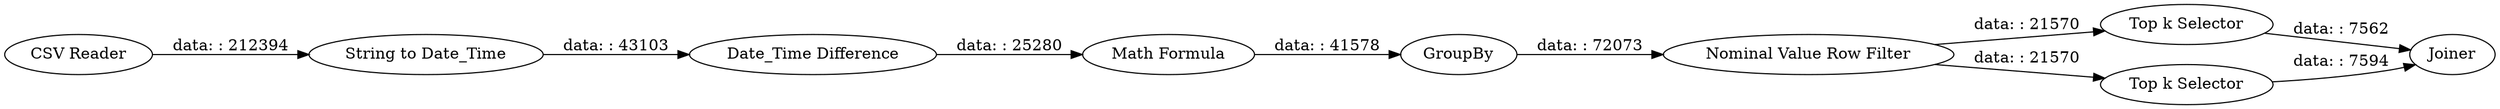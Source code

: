 digraph {
	"-1102477224968583749_9" [label=Joiner]
	"-1102477224968583749_6" [label="Nominal Value Row Filter"]
	"-1102477224968583749_1" [label="CSV Reader"]
	"-1102477224968583749_5" [label=GroupBy]
	"-1102477224968583749_4" [label="Math Formula"]
	"-1102477224968583749_8" [label="Top k Selector"]
	"-1102477224968583749_2" [label="String to Date_Time"]
	"-1102477224968583749_7" [label="Top k Selector"]
	"-1102477224968583749_3" [label="Date_Time Difference"]
	"-1102477224968583749_2" -> "-1102477224968583749_3" [label="data: : 43103"]
	"-1102477224968583749_3" -> "-1102477224968583749_4" [label="data: : 25280"]
	"-1102477224968583749_7" -> "-1102477224968583749_9" [label="data: : 7594"]
	"-1102477224968583749_6" -> "-1102477224968583749_8" [label="data: : 21570"]
	"-1102477224968583749_4" -> "-1102477224968583749_5" [label="data: : 41578"]
	"-1102477224968583749_8" -> "-1102477224968583749_9" [label="data: : 7562"]
	"-1102477224968583749_1" -> "-1102477224968583749_2" [label="data: : 212394"]
	"-1102477224968583749_5" -> "-1102477224968583749_6" [label="data: : 72073"]
	"-1102477224968583749_6" -> "-1102477224968583749_7" [label="data: : 21570"]
	rankdir=LR
}
